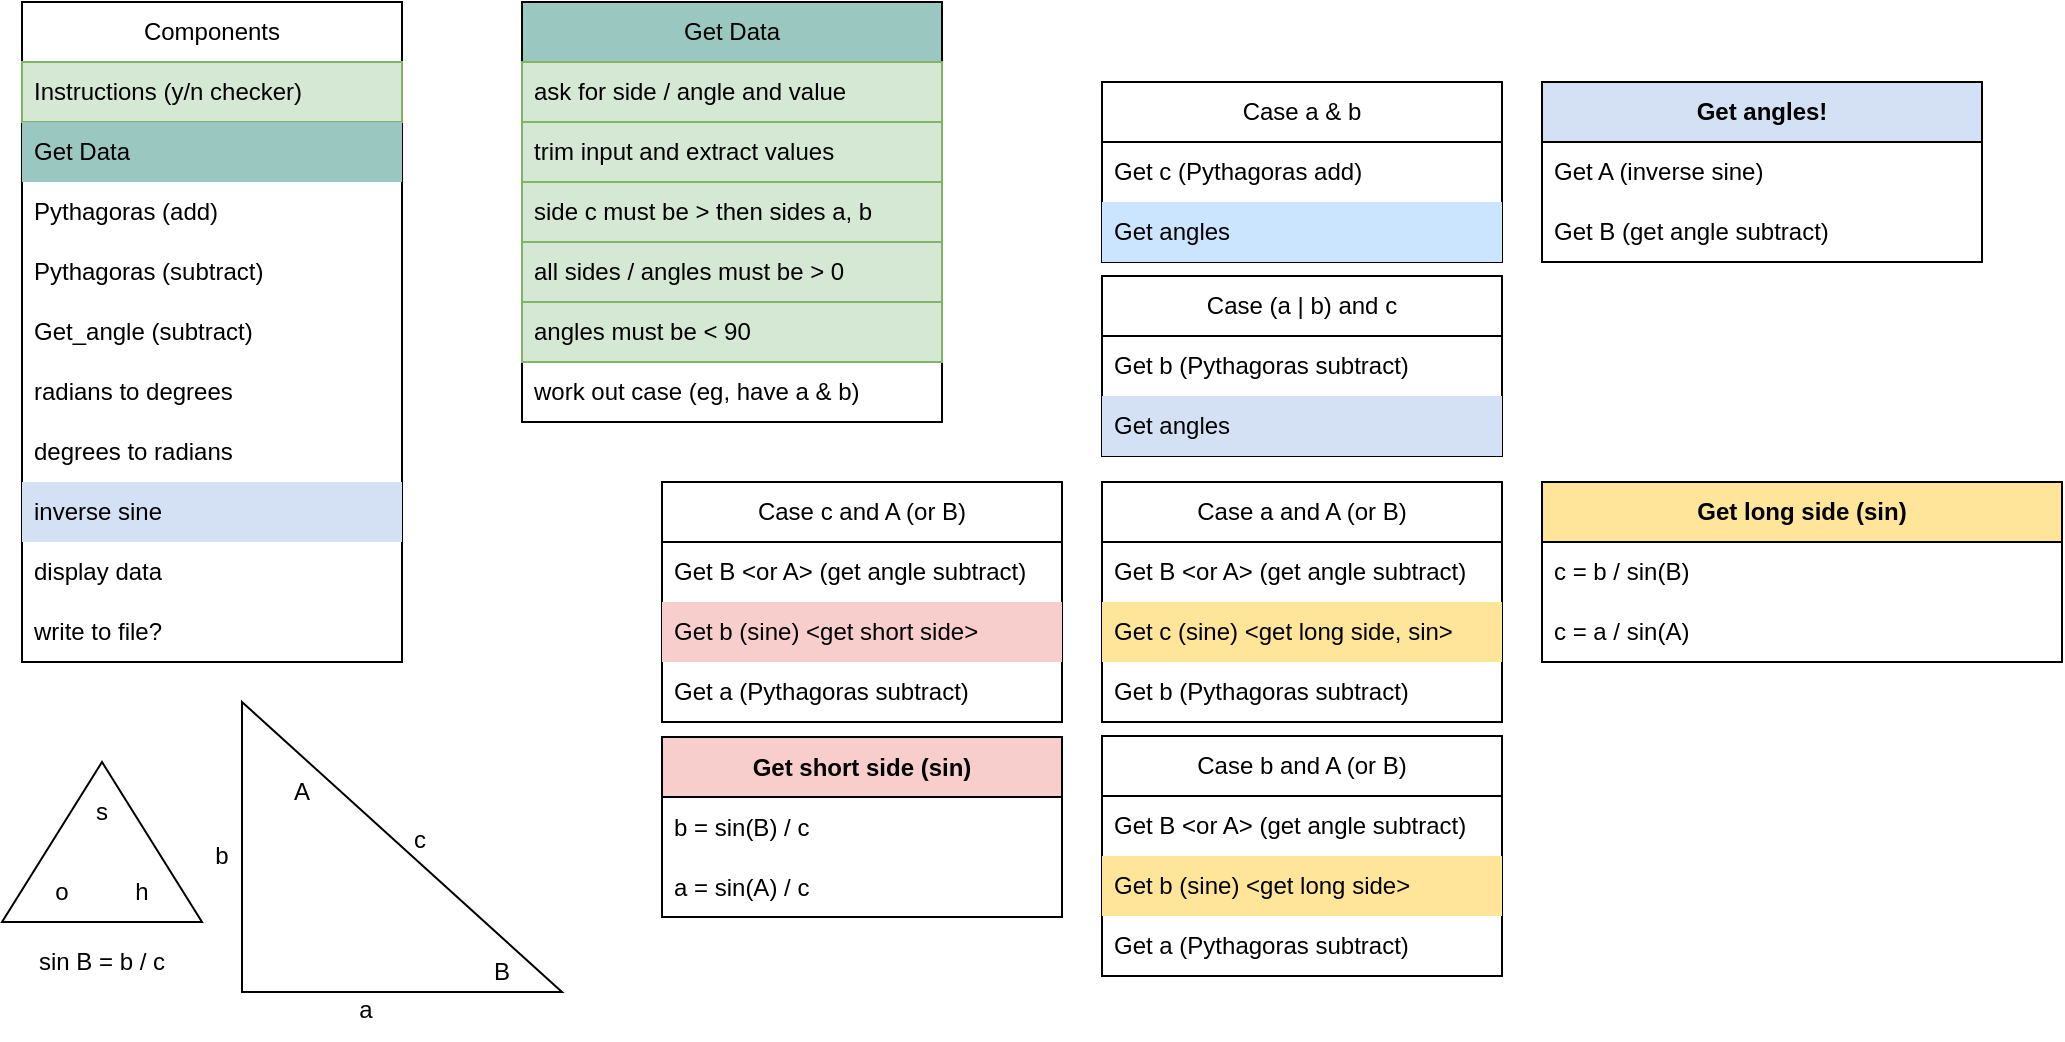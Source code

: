 <mxfile version="21.3.8" type="onedrive">
  <diagram name="Components" id="PlBs9RGVel-MVRgxh2mm">
    <mxGraphModel grid="1" page="1" gridSize="10" guides="1" tooltips="1" connect="1" arrows="1" fold="1" pageScale="1" pageWidth="827" pageHeight="1169" math="0" shadow="0">
      <root>
        <mxCell id="0" />
        <mxCell id="1" parent="0" />
        <mxCell id="_tBlyny1vKN-aDEiTFX5-48" value="" style="triangle;whiteSpace=wrap;html=1;rotation=-90;shadow=0;" vertex="1" parent="1">
          <mxGeometry x="80" y="430" width="80" height="100" as="geometry" />
        </mxCell>
        <mxCell id="_tBlyny1vKN-aDEiTFX5-1" value="Components" style="swimlane;fontStyle=0;childLayout=stackLayout;horizontal=1;startSize=30;horizontalStack=0;resizeParent=1;resizeParentMax=0;resizeLast=0;collapsible=1;marginBottom=0;whiteSpace=wrap;html=1;" vertex="1" parent="1">
          <mxGeometry x="80" y="60" width="190" height="330" as="geometry" />
        </mxCell>
        <mxCell id="_tBlyny1vKN-aDEiTFX5-16" value="Instructions (y/n checker)" style="text;strokeColor=#82b366;fillColor=#d5e8d4;align=left;verticalAlign=middle;spacingLeft=4;spacingRight=4;overflow=hidden;points=[[0,0.5],[1,0.5]];portConstraint=eastwest;rotatable=0;whiteSpace=wrap;html=1;" vertex="1" parent="_tBlyny1vKN-aDEiTFX5-1">
          <mxGeometry y="30" width="190" height="30" as="geometry" />
        </mxCell>
        <mxCell id="_tBlyny1vKN-aDEiTFX5-2" value="Get Data" style="text;strokeColor=none;fillColor=#9AC7BF;align=left;verticalAlign=middle;spacingLeft=4;spacingRight=4;overflow=hidden;points=[[0,0.5],[1,0.5]];portConstraint=eastwest;rotatable=0;whiteSpace=wrap;html=1;" vertex="1" parent="_tBlyny1vKN-aDEiTFX5-1">
          <mxGeometry y="60" width="190" height="30" as="geometry" />
        </mxCell>
        <mxCell id="_tBlyny1vKN-aDEiTFX5-3" value="Pythagoras (add)" style="text;strokeColor=none;fillColor=none;align=left;verticalAlign=middle;spacingLeft=4;spacingRight=4;overflow=hidden;points=[[0,0.5],[1,0.5]];portConstraint=eastwest;rotatable=0;whiteSpace=wrap;html=1;" vertex="1" parent="_tBlyny1vKN-aDEiTFX5-1">
          <mxGeometry y="90" width="190" height="30" as="geometry" />
        </mxCell>
        <mxCell id="_tBlyny1vKN-aDEiTFX5-4" value="Pythagoras (subtract)" style="text;strokeColor=none;fillColor=none;align=left;verticalAlign=middle;spacingLeft=4;spacingRight=4;overflow=hidden;points=[[0,0.5],[1,0.5]];portConstraint=eastwest;rotatable=0;whiteSpace=wrap;html=1;" vertex="1" parent="_tBlyny1vKN-aDEiTFX5-1">
          <mxGeometry y="120" width="190" height="30" as="geometry" />
        </mxCell>
        <mxCell id="_tBlyny1vKN-aDEiTFX5-5" value="Get_angle (subtract)" style="text;strokeColor=none;fillColor=none;align=left;verticalAlign=middle;spacingLeft=4;spacingRight=4;overflow=hidden;points=[[0,0.5],[1,0.5]];portConstraint=eastwest;rotatable=0;whiteSpace=wrap;html=1;" vertex="1" parent="_tBlyny1vKN-aDEiTFX5-1">
          <mxGeometry y="150" width="190" height="30" as="geometry" />
        </mxCell>
        <mxCell id="_tBlyny1vKN-aDEiTFX5-6" value="radians to degrees" style="text;strokeColor=none;fillColor=none;align=left;verticalAlign=middle;spacingLeft=4;spacingRight=4;overflow=hidden;points=[[0,0.5],[1,0.5]];portConstraint=eastwest;rotatable=0;whiteSpace=wrap;html=1;" vertex="1" parent="_tBlyny1vKN-aDEiTFX5-1">
          <mxGeometry y="180" width="190" height="30" as="geometry" />
        </mxCell>
        <mxCell id="_tBlyny1vKN-aDEiTFX5-7" value="degrees to radians" style="text;strokeColor=none;fillColor=none;align=left;verticalAlign=middle;spacingLeft=4;spacingRight=4;overflow=hidden;points=[[0,0.5],[1,0.5]];portConstraint=eastwest;rotatable=0;whiteSpace=wrap;html=1;" vertex="1" parent="_tBlyny1vKN-aDEiTFX5-1">
          <mxGeometry y="210" width="190" height="30" as="geometry" />
        </mxCell>
        <mxCell id="_tBlyny1vKN-aDEiTFX5-8" value="inverse sine" style="text;strokeColor=none;fillColor=#D4E1F5;align=left;verticalAlign=middle;spacingLeft=4;spacingRight=4;overflow=hidden;points=[[0,0.5],[1,0.5]];portConstraint=eastwest;rotatable=0;whiteSpace=wrap;html=1;" vertex="1" parent="_tBlyny1vKN-aDEiTFX5-1">
          <mxGeometry y="240" width="190" height="30" as="geometry" />
        </mxCell>
        <mxCell id="_tBlyny1vKN-aDEiTFX5-9" value="display data" style="text;strokeColor=none;fillColor=none;align=left;verticalAlign=middle;spacingLeft=4;spacingRight=4;overflow=hidden;points=[[0,0.5],[1,0.5]];portConstraint=eastwest;rotatable=0;whiteSpace=wrap;html=1;" vertex="1" parent="_tBlyny1vKN-aDEiTFX5-1">
          <mxGeometry y="270" width="190" height="30" as="geometry" />
        </mxCell>
        <mxCell id="_tBlyny1vKN-aDEiTFX5-10" value="write to file?" style="text;strokeColor=none;fillColor=none;align=left;verticalAlign=middle;spacingLeft=4;spacingRight=4;overflow=hidden;points=[[0,0.5],[1,0.5]];portConstraint=eastwest;rotatable=0;whiteSpace=wrap;html=1;" vertex="1" parent="_tBlyny1vKN-aDEiTFX5-1">
          <mxGeometry y="300" width="190" height="30" as="geometry" />
        </mxCell>
        <mxCell id="_tBlyny1vKN-aDEiTFX5-11" value="Get Data" style="swimlane;fontStyle=0;childLayout=stackLayout;horizontal=1;startSize=30;horizontalStack=0;resizeParent=1;resizeParentMax=0;resizeLast=0;collapsible=1;marginBottom=0;whiteSpace=wrap;html=1;fillColor=#9AC7BF;" vertex="1" parent="1">
          <mxGeometry x="330" y="60" width="210" height="210" as="geometry" />
        </mxCell>
        <mxCell id="_tBlyny1vKN-aDEiTFX5-12" value="ask for side / angle and value" style="text;strokeColor=#82b366;fillColor=#d5e8d4;align=left;verticalAlign=middle;spacingLeft=4;spacingRight=4;overflow=hidden;points=[[0,0.5],[1,0.5]];portConstraint=eastwest;rotatable=0;whiteSpace=wrap;html=1;" vertex="1" parent="_tBlyny1vKN-aDEiTFX5-11">
          <mxGeometry y="30" width="210" height="30" as="geometry" />
        </mxCell>
        <mxCell id="_tBlyny1vKN-aDEiTFX5-17" value="trim input and extract values" style="text;strokeColor=#82b366;fillColor=#d5e8d4;align=left;verticalAlign=middle;spacingLeft=4;spacingRight=4;overflow=hidden;points=[[0,0.5],[1,0.5]];portConstraint=eastwest;rotatable=0;whiteSpace=wrap;html=1;" vertex="1" parent="_tBlyny1vKN-aDEiTFX5-11">
          <mxGeometry y="60" width="210" height="30" as="geometry" />
        </mxCell>
        <mxCell id="_tBlyny1vKN-aDEiTFX5-13" value="side c must be &amp;gt; then sides a, b" style="text;strokeColor=#82b366;fillColor=#d5e8d4;align=left;verticalAlign=middle;spacingLeft=4;spacingRight=4;overflow=hidden;points=[[0,0.5],[1,0.5]];portConstraint=eastwest;rotatable=0;whiteSpace=wrap;html=1;" vertex="1" parent="_tBlyny1vKN-aDEiTFX5-11">
          <mxGeometry y="90" width="210" height="30" as="geometry" />
        </mxCell>
        <mxCell id="_tBlyny1vKN-aDEiTFX5-14" value="all sides / angles must be &amp;gt; 0" style="text;strokeColor=#82b366;fillColor=#d5e8d4;align=left;verticalAlign=middle;spacingLeft=4;spacingRight=4;overflow=hidden;points=[[0,0.5],[1,0.5]];portConstraint=eastwest;rotatable=0;whiteSpace=wrap;html=1;" vertex="1" parent="_tBlyny1vKN-aDEiTFX5-11">
          <mxGeometry y="120" width="210" height="30" as="geometry" />
        </mxCell>
        <mxCell id="_tBlyny1vKN-aDEiTFX5-15" value="angles must be &amp;lt; 90" style="text;strokeColor=#82b366;fillColor=#d5e8d4;align=left;verticalAlign=middle;spacingLeft=4;spacingRight=4;overflow=hidden;points=[[0,0.5],[1,0.5]];portConstraint=eastwest;rotatable=0;whiteSpace=wrap;html=1;" vertex="1" parent="_tBlyny1vKN-aDEiTFX5-11">
          <mxGeometry y="150" width="210" height="30" as="geometry" />
        </mxCell>
        <mxCell id="_tBlyny1vKN-aDEiTFX5-22" value="work out case (eg, have a &amp;amp; b)" style="text;strokeColor=none;fillColor=none;align=left;verticalAlign=middle;spacingLeft=4;spacingRight=4;overflow=hidden;points=[[0,0.5],[1,0.5]];portConstraint=eastwest;rotatable=0;whiteSpace=wrap;html=1;" vertex="1" parent="_tBlyny1vKN-aDEiTFX5-11">
          <mxGeometry y="180" width="210" height="30" as="geometry" />
        </mxCell>
        <mxCell id="_tBlyny1vKN-aDEiTFX5-18" value="Case a &amp;amp; b" style="swimlane;fontStyle=0;childLayout=stackLayout;horizontal=1;startSize=30;horizontalStack=0;resizeParent=1;resizeParentMax=0;resizeLast=0;collapsible=1;marginBottom=0;whiteSpace=wrap;html=1;" vertex="1" parent="1">
          <mxGeometry x="620" y="100" width="200" height="90" as="geometry" />
        </mxCell>
        <mxCell id="_tBlyny1vKN-aDEiTFX5-19" value="Get c (Pythagoras add)" style="text;strokeColor=none;fillColor=none;align=left;verticalAlign=middle;spacingLeft=4;spacingRight=4;overflow=hidden;points=[[0,0.5],[1,0.5]];portConstraint=eastwest;rotatable=0;whiteSpace=wrap;html=1;" vertex="1" parent="_tBlyny1vKN-aDEiTFX5-18">
          <mxGeometry y="30" width="200" height="30" as="geometry" />
        </mxCell>
        <mxCell id="_tBlyny1vKN-aDEiTFX5-20" value="Get angles" style="text;strokeColor=none;fillColor=#CCE5FF;align=left;verticalAlign=middle;spacingLeft=4;spacingRight=4;overflow=hidden;points=[[0,0.5],[1,0.5]];portConstraint=eastwest;rotatable=0;whiteSpace=wrap;html=1;" vertex="1" parent="_tBlyny1vKN-aDEiTFX5-18">
          <mxGeometry y="60" width="200" height="30" as="geometry" />
        </mxCell>
        <mxCell id="_tBlyny1vKN-aDEiTFX5-23" value="Case (a | b) and c" style="swimlane;fontStyle=0;childLayout=stackLayout;horizontal=1;startSize=30;horizontalStack=0;resizeParent=1;resizeParentMax=0;resizeLast=0;collapsible=1;marginBottom=0;whiteSpace=wrap;html=1;" vertex="1" parent="1">
          <mxGeometry x="620" y="197" width="200" height="90" as="geometry" />
        </mxCell>
        <mxCell id="_tBlyny1vKN-aDEiTFX5-24" value="Get b (Pythagoras subtract)" style="text;strokeColor=none;fillColor=none;align=left;verticalAlign=middle;spacingLeft=4;spacingRight=4;overflow=hidden;points=[[0,0.5],[1,0.5]];portConstraint=eastwest;rotatable=0;whiteSpace=wrap;html=1;" vertex="1" parent="_tBlyny1vKN-aDEiTFX5-23">
          <mxGeometry y="30" width="200" height="30" as="geometry" />
        </mxCell>
        <mxCell id="_tBlyny1vKN-aDEiTFX5-25" value="Get angles" style="text;strokeColor=none;fillColor=#D4E1F5;align=left;verticalAlign=middle;spacingLeft=4;spacingRight=4;overflow=hidden;points=[[0,0.5],[1,0.5]];portConstraint=eastwest;rotatable=0;whiteSpace=wrap;html=1;" vertex="1" parent="_tBlyny1vKN-aDEiTFX5-23">
          <mxGeometry y="60" width="200" height="30" as="geometry" />
        </mxCell>
        <mxCell id="_tBlyny1vKN-aDEiTFX5-27" value="Get angles!" style="swimlane;fontStyle=1;childLayout=stackLayout;horizontal=1;startSize=30;horizontalStack=0;resizeParent=1;resizeParentMax=0;resizeLast=0;collapsible=1;marginBottom=0;whiteSpace=wrap;html=1;fillColor=#D4E1F5;" vertex="1" parent="1">
          <mxGeometry x="840" y="100" width="220" height="90" as="geometry" />
        </mxCell>
        <mxCell id="_tBlyny1vKN-aDEiTFX5-28" value="Get A (inverse sine)" style="text;strokeColor=none;fillColor=none;align=left;verticalAlign=middle;spacingLeft=4;spacingRight=4;overflow=hidden;points=[[0,0.5],[1,0.5]];portConstraint=eastwest;rotatable=0;whiteSpace=wrap;html=1;" vertex="1" parent="_tBlyny1vKN-aDEiTFX5-27">
          <mxGeometry y="30" width="220" height="30" as="geometry" />
        </mxCell>
        <mxCell id="_tBlyny1vKN-aDEiTFX5-29" value="Get B (get angle subtract)" style="text;strokeColor=none;fillColor=none;align=left;verticalAlign=middle;spacingLeft=4;spacingRight=4;overflow=hidden;points=[[0,0.5],[1,0.5]];portConstraint=eastwest;rotatable=0;whiteSpace=wrap;html=1;" vertex="1" parent="_tBlyny1vKN-aDEiTFX5-27">
          <mxGeometry y="60" width="220" height="30" as="geometry" />
        </mxCell>
        <mxCell id="_tBlyny1vKN-aDEiTFX5-31" value="Case a and A (or B)" style="swimlane;fontStyle=0;childLayout=stackLayout;horizontal=1;startSize=30;horizontalStack=0;resizeParent=1;resizeParentMax=0;resizeLast=0;collapsible=1;marginBottom=0;whiteSpace=wrap;html=1;" vertex="1" parent="1">
          <mxGeometry x="620" y="300" width="200" height="120" as="geometry" />
        </mxCell>
        <mxCell id="_tBlyny1vKN-aDEiTFX5-32" value="Get B &amp;lt;or A&amp;gt; (get angle subtract)" style="text;strokeColor=none;fillColor=none;align=left;verticalAlign=middle;spacingLeft=4;spacingRight=4;overflow=hidden;points=[[0,0.5],[1,0.5]];portConstraint=eastwest;rotatable=0;whiteSpace=wrap;html=1;" vertex="1" parent="_tBlyny1vKN-aDEiTFX5-31">
          <mxGeometry y="30" width="200" height="30" as="geometry" />
        </mxCell>
        <mxCell id="_tBlyny1vKN-aDEiTFX5-34" value="Get c (sine) &amp;lt;get long side, sin&amp;gt;" style="text;strokeColor=none;fillColor=#FFE599;align=left;verticalAlign=middle;spacingLeft=4;spacingRight=4;overflow=hidden;points=[[0,0.5],[1,0.5]];portConstraint=eastwest;rotatable=0;whiteSpace=wrap;html=1;" vertex="1" parent="_tBlyny1vKN-aDEiTFX5-31">
          <mxGeometry y="60" width="200" height="30" as="geometry" />
        </mxCell>
        <mxCell id="_tBlyny1vKN-aDEiTFX5-35" value="Get b (Pythagoras subtract)" style="text;strokeColor=none;fillColor=none;align=left;verticalAlign=middle;spacingLeft=4;spacingRight=4;overflow=hidden;points=[[0,0.5],[1,0.5]];portConstraint=eastwest;rotatable=0;whiteSpace=wrap;html=1;" vertex="1" parent="_tBlyny1vKN-aDEiTFX5-31">
          <mxGeometry y="90" width="200" height="30" as="geometry" />
        </mxCell>
        <mxCell id="_tBlyny1vKN-aDEiTFX5-37" value="Case b and A (or B)" style="swimlane;fontStyle=0;childLayout=stackLayout;horizontal=1;startSize=30;horizontalStack=0;resizeParent=1;resizeParentMax=0;resizeLast=0;collapsible=1;marginBottom=0;whiteSpace=wrap;html=1;" vertex="1" parent="1">
          <mxGeometry x="620" y="427" width="200" height="120" as="geometry" />
        </mxCell>
        <mxCell id="_tBlyny1vKN-aDEiTFX5-38" value="Get B &amp;lt;or A&amp;gt; (get angle subtract)" style="text;strokeColor=none;fillColor=none;align=left;verticalAlign=middle;spacingLeft=4;spacingRight=4;overflow=hidden;points=[[0,0.5],[1,0.5]];portConstraint=eastwest;rotatable=0;whiteSpace=wrap;html=1;" vertex="1" parent="_tBlyny1vKN-aDEiTFX5-37">
          <mxGeometry y="30" width="200" height="30" as="geometry" />
        </mxCell>
        <mxCell id="_tBlyny1vKN-aDEiTFX5-39" value="Get b (sine) &amp;lt;get long side&amp;gt;" style="text;strokeColor=none;fillColor=#FFE599;align=left;verticalAlign=middle;spacingLeft=4;spacingRight=4;overflow=hidden;points=[[0,0.5],[1,0.5]];portConstraint=eastwest;rotatable=0;whiteSpace=wrap;html=1;" vertex="1" parent="_tBlyny1vKN-aDEiTFX5-37">
          <mxGeometry y="60" width="200" height="30" as="geometry" />
        </mxCell>
        <mxCell id="_tBlyny1vKN-aDEiTFX5-40" value="Get a (Pythagoras subtract)" style="text;strokeColor=none;fillColor=none;align=left;verticalAlign=middle;spacingLeft=4;spacingRight=4;overflow=hidden;points=[[0,0.5],[1,0.5]];portConstraint=eastwest;rotatable=0;whiteSpace=wrap;html=1;" vertex="1" parent="_tBlyny1vKN-aDEiTFX5-37">
          <mxGeometry y="90" width="200" height="30" as="geometry" />
        </mxCell>
        <mxCell id="_tBlyny1vKN-aDEiTFX5-41" value="Case c and A (or B)" style="swimlane;fontStyle=0;childLayout=stackLayout;horizontal=1;startSize=30;horizontalStack=0;resizeParent=1;resizeParentMax=0;resizeLast=0;collapsible=1;marginBottom=0;whiteSpace=wrap;html=1;" vertex="1" parent="1">
          <mxGeometry x="400" y="300" width="200" height="120" as="geometry" />
        </mxCell>
        <mxCell id="_tBlyny1vKN-aDEiTFX5-42" value="Get B &amp;lt;or A&amp;gt; (get angle subtract)" style="text;strokeColor=none;fillColor=none;align=left;verticalAlign=middle;spacingLeft=4;spacingRight=4;overflow=hidden;points=[[0,0.5],[1,0.5]];portConstraint=eastwest;rotatable=0;whiteSpace=wrap;html=1;" vertex="1" parent="_tBlyny1vKN-aDEiTFX5-41">
          <mxGeometry y="30" width="200" height="30" as="geometry" />
        </mxCell>
        <mxCell id="_tBlyny1vKN-aDEiTFX5-43" value="Get b (sine) &amp;lt;get short side&amp;gt;" style="text;strokeColor=none;fillColor=#F8CECC;align=left;verticalAlign=middle;spacingLeft=4;spacingRight=4;overflow=hidden;points=[[0,0.5],[1,0.5]];portConstraint=eastwest;rotatable=0;whiteSpace=wrap;html=1;" vertex="1" parent="_tBlyny1vKN-aDEiTFX5-41">
          <mxGeometry y="60" width="200" height="30" as="geometry" />
        </mxCell>
        <mxCell id="_tBlyny1vKN-aDEiTFX5-44" value="Get a (Pythagoras subtract)" style="text;strokeColor=none;fillColor=none;align=left;verticalAlign=middle;spacingLeft=4;spacingRight=4;overflow=hidden;points=[[0,0.5],[1,0.5]];portConstraint=eastwest;rotatable=0;whiteSpace=wrap;html=1;" vertex="1" parent="_tBlyny1vKN-aDEiTFX5-41">
          <mxGeometry y="90" width="200" height="30" as="geometry" />
        </mxCell>
        <mxCell id="_tBlyny1vKN-aDEiTFX5-45" value="s" style="text;html=1;strokeColor=none;fillColor=none;align=center;verticalAlign=middle;whiteSpace=wrap;rounded=0;" vertex="1" parent="1">
          <mxGeometry x="90" y="450" width="60" height="30" as="geometry" />
        </mxCell>
        <mxCell id="_tBlyny1vKN-aDEiTFX5-46" value="o" style="text;html=1;strokeColor=none;fillColor=none;align=center;verticalAlign=middle;whiteSpace=wrap;rounded=0;" vertex="1" parent="1">
          <mxGeometry x="70" y="490" width="60" height="30" as="geometry" />
        </mxCell>
        <mxCell id="_tBlyny1vKN-aDEiTFX5-47" value="h" style="text;html=1;strokeColor=none;fillColor=none;align=center;verticalAlign=middle;whiteSpace=wrap;rounded=0;" vertex="1" parent="1">
          <mxGeometry x="110" y="490" width="60" height="30" as="geometry" />
        </mxCell>
        <mxCell id="_tBlyny1vKN-aDEiTFX5-50" value="" style="verticalLabelPosition=bottom;verticalAlign=top;html=1;shape=mxgraph.basic.orthogonal_triangle" vertex="1" parent="1">
          <mxGeometry x="190" y="410" width="160" height="145" as="geometry" />
        </mxCell>
        <mxCell id="_tBlyny1vKN-aDEiTFX5-51" value="A" style="text;html=1;strokeColor=none;fillColor=none;align=center;verticalAlign=middle;whiteSpace=wrap;rounded=0;" vertex="1" parent="1">
          <mxGeometry x="190" y="440" width="60" height="30" as="geometry" />
        </mxCell>
        <mxCell id="_tBlyny1vKN-aDEiTFX5-52" value="B" style="text;html=1;strokeColor=none;fillColor=none;align=center;verticalAlign=middle;whiteSpace=wrap;rounded=0;" vertex="1" parent="1">
          <mxGeometry x="290" y="530" width="60" height="30" as="geometry" />
        </mxCell>
        <mxCell id="_tBlyny1vKN-aDEiTFX5-53" value="a" style="text;html=1;strokeColor=none;fillColor=none;align=center;verticalAlign=middle;whiteSpace=wrap;rounded=0;" vertex="1" parent="1">
          <mxGeometry x="222" y="549" width="60" height="30" as="geometry" />
        </mxCell>
        <mxCell id="_tBlyny1vKN-aDEiTFX5-54" value="b" style="text;html=1;strokeColor=none;fillColor=none;align=center;verticalAlign=middle;whiteSpace=wrap;rounded=0;" vertex="1" parent="1">
          <mxGeometry x="150" y="472" width="60" height="30" as="geometry" />
        </mxCell>
        <mxCell id="_tBlyny1vKN-aDEiTFX5-55" value="c" style="text;html=1;strokeColor=none;fillColor=none;align=center;verticalAlign=middle;whiteSpace=wrap;rounded=0;" vertex="1" parent="1">
          <mxGeometry x="249" y="464" width="60" height="30" as="geometry" />
        </mxCell>
        <mxCell id="_tBlyny1vKN-aDEiTFX5-56" value="sin B = b / c" style="text;html=1;strokeColor=none;fillColor=none;align=center;verticalAlign=middle;whiteSpace=wrap;rounded=0;" vertex="1" parent="1">
          <mxGeometry x="70" y="525" width="100" height="30" as="geometry" />
        </mxCell>
        <mxCell id="_tBlyny1vKN-aDEiTFX5-57" value="Get short side (sin)" style="swimlane;fontStyle=1;childLayout=stackLayout;horizontal=1;startSize=30;horizontalStack=0;resizeParent=1;resizeParentMax=0;resizeLast=0;collapsible=1;marginBottom=0;whiteSpace=wrap;html=1;fillColor=#F8CECC;" vertex="1" parent="1">
          <mxGeometry x="400" y="427.5" width="200" height="90" as="geometry" />
        </mxCell>
        <mxCell id="_tBlyny1vKN-aDEiTFX5-58" value="b = sin(B) / c" style="text;strokeColor=none;fillColor=none;align=left;verticalAlign=middle;spacingLeft=4;spacingRight=4;overflow=hidden;points=[[0,0.5],[1,0.5]];portConstraint=eastwest;rotatable=0;whiteSpace=wrap;html=1;" vertex="1" parent="_tBlyny1vKN-aDEiTFX5-57">
          <mxGeometry y="30" width="200" height="30" as="geometry" />
        </mxCell>
        <mxCell id="_tBlyny1vKN-aDEiTFX5-59" value="a = sin(A) / c" style="text;strokeColor=none;fillColor=none;align=left;verticalAlign=middle;spacingLeft=4;spacingRight=4;overflow=hidden;points=[[0,0.5],[1,0.5]];portConstraint=eastwest;rotatable=0;whiteSpace=wrap;html=1;" vertex="1" parent="_tBlyny1vKN-aDEiTFX5-57">
          <mxGeometry y="60" width="200" height="30" as="geometry" />
        </mxCell>
        <mxCell id="_tBlyny1vKN-aDEiTFX5-61" value="Get long side (sin)" style="swimlane;fontStyle=1;childLayout=stackLayout;horizontal=1;startSize=30;horizontalStack=0;resizeParent=1;resizeParentMax=0;resizeLast=0;collapsible=1;marginBottom=0;whiteSpace=wrap;html=1;fillColor=#FFE599;" vertex="1" parent="1">
          <mxGeometry x="840" y="300" width="260" height="90" as="geometry" />
        </mxCell>
        <mxCell id="_tBlyny1vKN-aDEiTFX5-62" value="c = b / sin(B)" style="text;strokeColor=none;fillColor=none;align=left;verticalAlign=middle;spacingLeft=4;spacingRight=4;overflow=hidden;points=[[0,0.5],[1,0.5]];portConstraint=eastwest;rotatable=0;whiteSpace=wrap;html=1;" vertex="1" parent="_tBlyny1vKN-aDEiTFX5-61">
          <mxGeometry y="30" width="260" height="30" as="geometry" />
        </mxCell>
        <mxCell id="_tBlyny1vKN-aDEiTFX5-63" value="c = a / sin(A)" style="text;strokeColor=none;fillColor=none;align=left;verticalAlign=middle;spacingLeft=4;spacingRight=4;overflow=hidden;points=[[0,0.5],[1,0.5]];portConstraint=eastwest;rotatable=0;whiteSpace=wrap;html=1;" vertex="1" parent="_tBlyny1vKN-aDEiTFX5-61">
          <mxGeometry y="60" width="260" height="30" as="geometry" />
        </mxCell>
      </root>
    </mxGraphModel>
  </diagram>
</mxfile>
